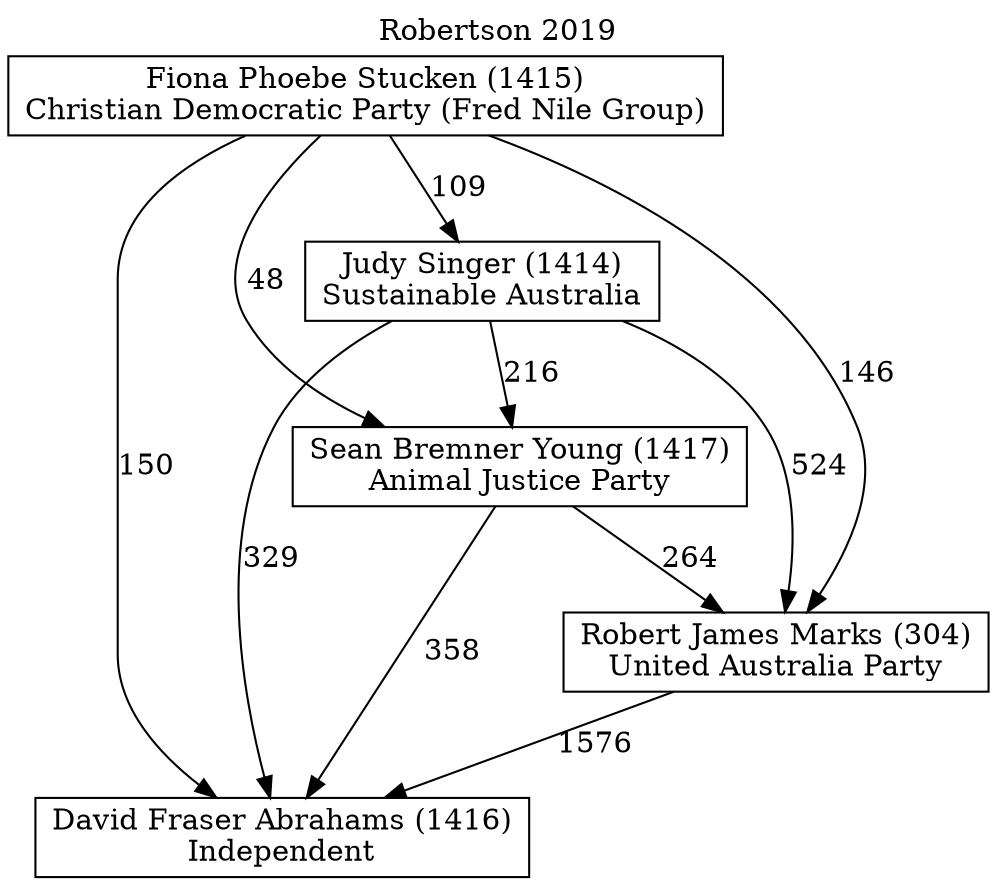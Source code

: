 // House preference flow
digraph "David Fraser Abrahams (1416)_Robertson_2019" {
	graph [label="Robertson 2019" labelloc=t mclimit=10]
	node [shape=box]
	"David Fraser Abrahams (1416)" [label="David Fraser Abrahams (1416)
Independent"]
	"Fiona Phoebe Stucken (1415)" [label="Fiona Phoebe Stucken (1415)
Christian Democratic Party (Fred Nile Group)"]
	"Judy Singer (1414)" [label="Judy Singer (1414)
Sustainable Australia"]
	"Robert James Marks (304)" [label="Robert James Marks (304)
United Australia Party"]
	"Sean Bremner Young (1417)" [label="Sean Bremner Young (1417)
Animal Justice Party"]
	"Fiona Phoebe Stucken (1415)" -> "David Fraser Abrahams (1416)" [label=150]
	"Fiona Phoebe Stucken (1415)" -> "Judy Singer (1414)" [label=109]
	"Fiona Phoebe Stucken (1415)" -> "Robert James Marks (304)" [label=146]
	"Fiona Phoebe Stucken (1415)" -> "Sean Bremner Young (1417)" [label=48]
	"Judy Singer (1414)" -> "David Fraser Abrahams (1416)" [label=329]
	"Judy Singer (1414)" -> "Robert James Marks (304)" [label=524]
	"Judy Singer (1414)" -> "Sean Bremner Young (1417)" [label=216]
	"Robert James Marks (304)" -> "David Fraser Abrahams (1416)" [label=1576]
	"Sean Bremner Young (1417)" -> "David Fraser Abrahams (1416)" [label=358]
	"Sean Bremner Young (1417)" -> "Robert James Marks (304)" [label=264]
}
